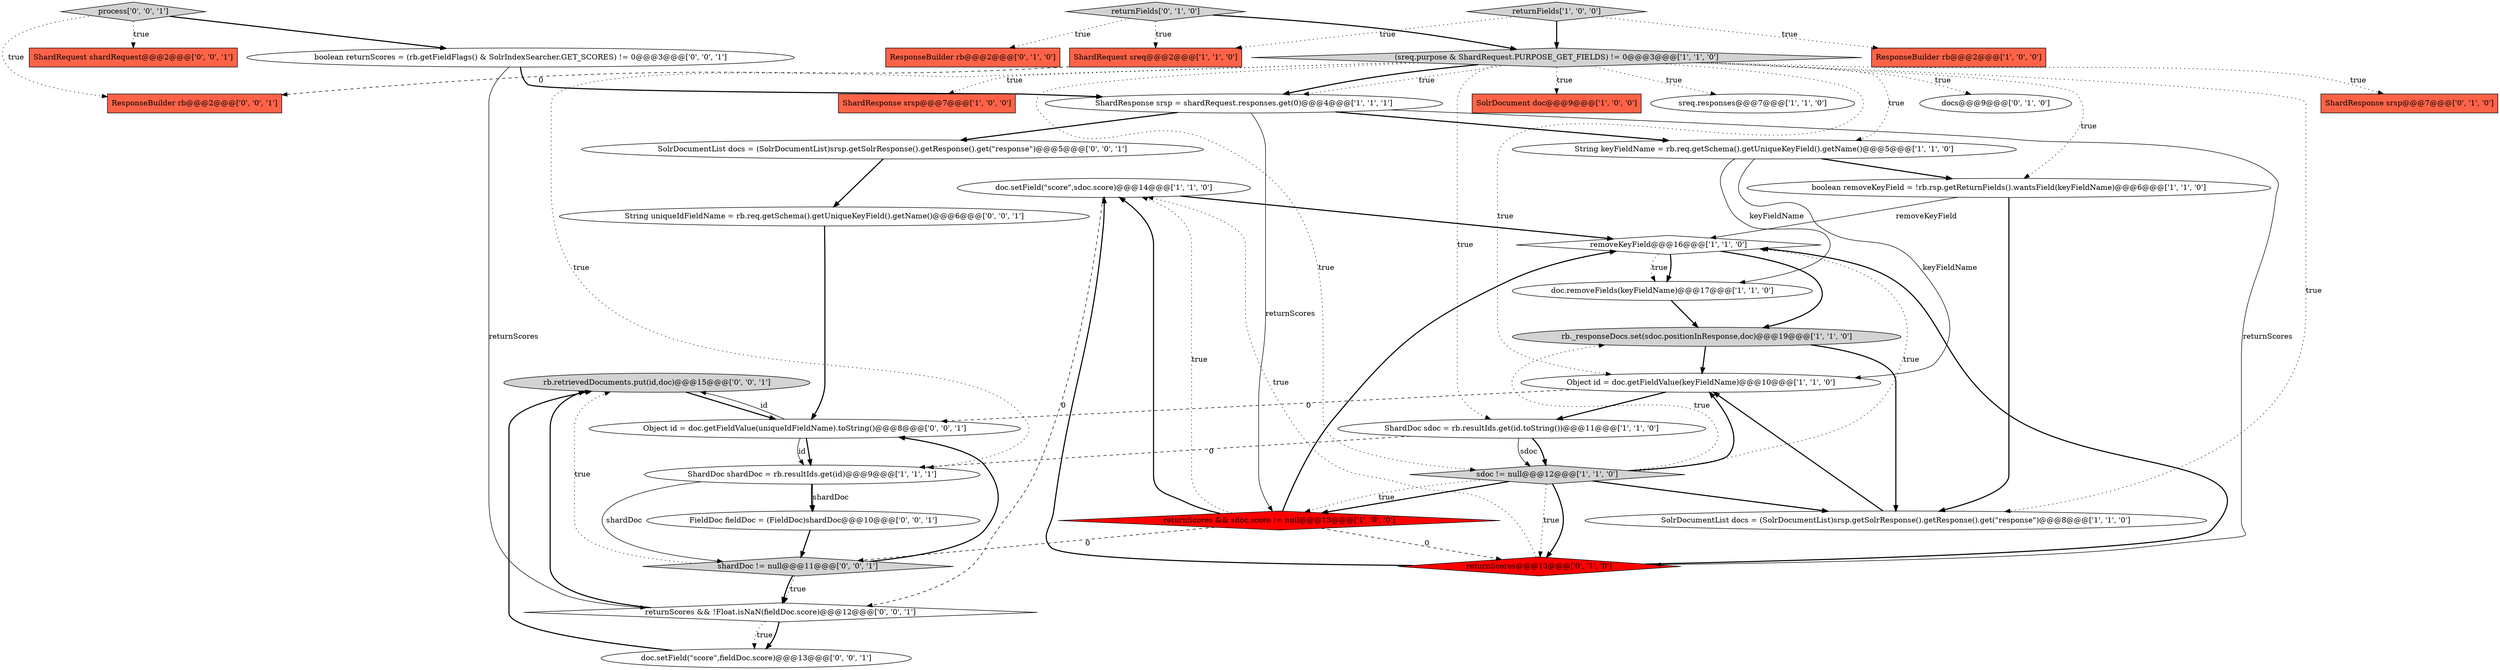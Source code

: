 digraph {
30 [style = filled, label = "rb.retrievedDocuments.put(id,doc)@@@15@@@['0', '0', '1']", fillcolor = lightgray, shape = ellipse image = "AAA0AAABBB3BBB"];
14 [style = filled, label = "Object id = doc.getFieldValue(keyFieldName)@@@10@@@['1', '1', '0']", fillcolor = white, shape = ellipse image = "AAA0AAABBB1BBB"];
33 [style = filled, label = "Object id = doc.getFieldValue(uniqueIdFieldName).toString()@@@8@@@['0', '0', '1']", fillcolor = white, shape = ellipse image = "AAA0AAABBB3BBB"];
13 [style = filled, label = "ShardResponse srsp = shardRequest.responses.get(0)@@@4@@@['1', '1', '1']", fillcolor = white, shape = ellipse image = "AAA0AAABBB1BBB"];
15 [style = filled, label = "String keyFieldName = rb.req.getSchema().getUniqueKeyField().getName()@@@5@@@['1', '1', '0']", fillcolor = white, shape = ellipse image = "AAA0AAABBB1BBB"];
26 [style = filled, label = "process['0', '0', '1']", fillcolor = lightgray, shape = diamond image = "AAA0AAABBB3BBB"];
4 [style = filled, label = "SolrDocument doc@@@9@@@['1', '0', '0']", fillcolor = tomato, shape = box image = "AAA0AAABBB1BBB"];
7 [style = filled, label = "sdoc != null@@@12@@@['1', '1', '0']", fillcolor = lightgray, shape = diamond image = "AAA0AAABBB1BBB"];
11 [style = filled, label = "returnScores && sdoc.score != null@@@13@@@['1', '0', '0']", fillcolor = red, shape = diamond image = "AAA1AAABBB1BBB"];
18 [style = filled, label = "ShardRequest sreq@@@2@@@['1', '1', '0']", fillcolor = tomato, shape = box image = "AAA0AAABBB1BBB"];
17 [style = filled, label = "sreq.responses@@@7@@@['1', '1', '0']", fillcolor = white, shape = ellipse image = "AAA0AAABBB1BBB"];
20 [style = filled, label = "returnFields['0', '1', '0']", fillcolor = lightgray, shape = diamond image = "AAA0AAABBB2BBB"];
8 [style = filled, label = "ShardDoc sdoc = rb.resultIds.get(id.toString())@@@11@@@['1', '1', '0']", fillcolor = white, shape = ellipse image = "AAA0AAABBB1BBB"];
5 [style = filled, label = "rb._responseDocs.set(sdoc.positionInResponse,doc)@@@19@@@['1', '1', '0']", fillcolor = lightgray, shape = ellipse image = "AAA0AAABBB1BBB"];
22 [style = filled, label = "docs@@@9@@@['0', '1', '0']", fillcolor = white, shape = ellipse image = "AAA0AAABBB2BBB"];
10 [style = filled, label = "ShardDoc shardDoc = rb.resultIds.get(id)@@@9@@@['1', '1', '1']", fillcolor = white, shape = ellipse image = "AAA0AAABBB1BBB"];
21 [style = filled, label = "ResponseBuilder rb@@@2@@@['0', '1', '0']", fillcolor = tomato, shape = box image = "AAA0AAABBB2BBB"];
19 [style = filled, label = "doc.setField(\"score\",sdoc.score)@@@14@@@['1', '1', '0']", fillcolor = white, shape = ellipse image = "AAA0AAABBB1BBB"];
23 [style = filled, label = "ShardResponse srsp@@@7@@@['0', '1', '0']", fillcolor = tomato, shape = box image = "AAA0AAABBB2BBB"];
29 [style = filled, label = "boolean returnScores = (rb.getFieldFlags() & SolrIndexSearcher.GET_SCORES) != 0@@@3@@@['0', '0', '1']", fillcolor = white, shape = ellipse image = "AAA0AAABBB3BBB"];
36 [style = filled, label = "returnScores && !Float.isNaN(fieldDoc.score)@@@12@@@['0', '0', '1']", fillcolor = white, shape = diamond image = "AAA0AAABBB3BBB"];
0 [style = filled, label = "ResponseBuilder rb@@@2@@@['1', '0', '0']", fillcolor = tomato, shape = box image = "AAA0AAABBB1BBB"];
28 [style = filled, label = "ShardRequest shardRequest@@@2@@@['0', '0', '1']", fillcolor = tomato, shape = box image = "AAA0AAABBB3BBB"];
1 [style = filled, label = "SolrDocumentList docs = (SolrDocumentList)srsp.getSolrResponse().getResponse().get(\"response\")@@@8@@@['1', '1', '0']", fillcolor = white, shape = ellipse image = "AAA0AAABBB1BBB"];
9 [style = filled, label = "removeKeyField@@@16@@@['1', '1', '0']", fillcolor = white, shape = diamond image = "AAA0AAABBB1BBB"];
27 [style = filled, label = "String uniqueIdFieldName = rb.req.getSchema().getUniqueKeyField().getName()@@@6@@@['0', '0', '1']", fillcolor = white, shape = ellipse image = "AAA0AAABBB3BBB"];
3 [style = filled, label = "(sreq.purpose & ShardRequest.PURPOSE_GET_FIELDS) != 0@@@3@@@['1', '1', '0']", fillcolor = lightgray, shape = diamond image = "AAA0AAABBB1BBB"];
31 [style = filled, label = "shardDoc != null@@@11@@@['0', '0', '1']", fillcolor = lightgray, shape = diamond image = "AAA0AAABBB3BBB"];
6 [style = filled, label = "boolean removeKeyField = !rb.rsp.getReturnFields().wantsField(keyFieldName)@@@6@@@['1', '1', '0']", fillcolor = white, shape = ellipse image = "AAA0AAABBB1BBB"];
34 [style = filled, label = "FieldDoc fieldDoc = (FieldDoc)shardDoc@@@10@@@['0', '0', '1']", fillcolor = white, shape = ellipse image = "AAA0AAABBB3BBB"];
16 [style = filled, label = "doc.removeFields(keyFieldName)@@@17@@@['1', '1', '0']", fillcolor = white, shape = ellipse image = "AAA0AAABBB1BBB"];
25 [style = filled, label = "SolrDocumentList docs = (SolrDocumentList)srsp.getSolrResponse().getResponse().get(\"response\")@@@5@@@['0', '0', '1']", fillcolor = white, shape = ellipse image = "AAA0AAABBB3BBB"];
35 [style = filled, label = "ResponseBuilder rb@@@2@@@['0', '0', '1']", fillcolor = tomato, shape = box image = "AAA0AAABBB3BBB"];
32 [style = filled, label = "doc.setField(\"score\",fieldDoc.score)@@@13@@@['0', '0', '1']", fillcolor = white, shape = ellipse image = "AAA0AAABBB3BBB"];
12 [style = filled, label = "returnFields['1', '0', '0']", fillcolor = lightgray, shape = diamond image = "AAA0AAABBB1BBB"];
2 [style = filled, label = "ShardResponse srsp@@@7@@@['1', '0', '0']", fillcolor = tomato, shape = box image = "AAA0AAABBB1BBB"];
24 [style = filled, label = "returnScores@@@13@@@['0', '1', '0']", fillcolor = red, shape = diamond image = "AAA1AAABBB2BBB"];
13->25 [style = bold, label=""];
15->14 [style = solid, label="keyFieldName"];
3->7 [style = dotted, label="true"];
7->11 [style = bold, label=""];
7->1 [style = bold, label=""];
24->19 [style = bold, label=""];
8->10 [style = dashed, label="0"];
30->33 [style = bold, label=""];
26->29 [style = bold, label=""];
3->10 [style = dotted, label="true"];
6->9 [style = solid, label="removeKeyField"];
15->16 [style = solid, label="keyFieldName"];
3->4 [style = dotted, label="true"];
31->36 [style = bold, label=""];
36->32 [style = dotted, label="true"];
34->31 [style = bold, label=""];
15->6 [style = bold, label=""];
12->18 [style = dotted, label="true"];
20->3 [style = bold, label=""];
20->21 [style = dotted, label="true"];
33->10 [style = bold, label=""];
7->9 [style = dotted, label="true"];
5->14 [style = bold, label=""];
3->6 [style = dotted, label="true"];
11->19 [style = bold, label=""];
11->9 [style = bold, label=""];
32->30 [style = bold, label=""];
29->36 [style = solid, label="returnScores"];
7->24 [style = dotted, label="true"];
14->33 [style = dashed, label="0"];
9->16 [style = bold, label=""];
18->35 [style = dashed, label="0"];
13->24 [style = solid, label="returnScores"];
3->14 [style = dotted, label="true"];
8->7 [style = bold, label=""];
7->5 [style = dotted, label="true"];
7->14 [style = bold, label=""];
25->27 [style = bold, label=""];
31->30 [style = dotted, label="true"];
6->1 [style = bold, label=""];
5->1 [style = bold, label=""];
7->24 [style = bold, label=""];
36->30 [style = bold, label=""];
7->11 [style = dotted, label="true"];
10->34 [style = bold, label=""];
33->30 [style = solid, label="id"];
19->9 [style = bold, label=""];
11->31 [style = dashed, label="0"];
13->11 [style = solid, label="returnScores"];
19->36 [style = dashed, label="0"];
10->31 [style = solid, label="shardDoc"];
26->28 [style = dotted, label="true"];
31->33 [style = bold, label=""];
3->15 [style = dotted, label="true"];
8->7 [style = solid, label="sdoc"];
10->34 [style = solid, label="shardDoc"];
3->22 [style = dotted, label="true"];
11->24 [style = dashed, label="0"];
20->18 [style = dotted, label="true"];
12->0 [style = dotted, label="true"];
3->13 [style = bold, label=""];
9->5 [style = bold, label=""];
16->5 [style = bold, label=""];
24->19 [style = dotted, label="true"];
3->17 [style = dotted, label="true"];
1->14 [style = bold, label=""];
11->19 [style = dotted, label="true"];
26->35 [style = dotted, label="true"];
13->15 [style = bold, label=""];
14->8 [style = bold, label=""];
9->16 [style = dotted, label="true"];
12->3 [style = bold, label=""];
27->33 [style = bold, label=""];
36->32 [style = bold, label=""];
3->8 [style = dotted, label="true"];
33->10 [style = solid, label="id"];
3->1 [style = dotted, label="true"];
31->36 [style = dotted, label="true"];
24->9 [style = bold, label=""];
3->13 [style = dotted, label="true"];
3->2 [style = dotted, label="true"];
3->23 [style = dotted, label="true"];
29->13 [style = bold, label=""];
}
